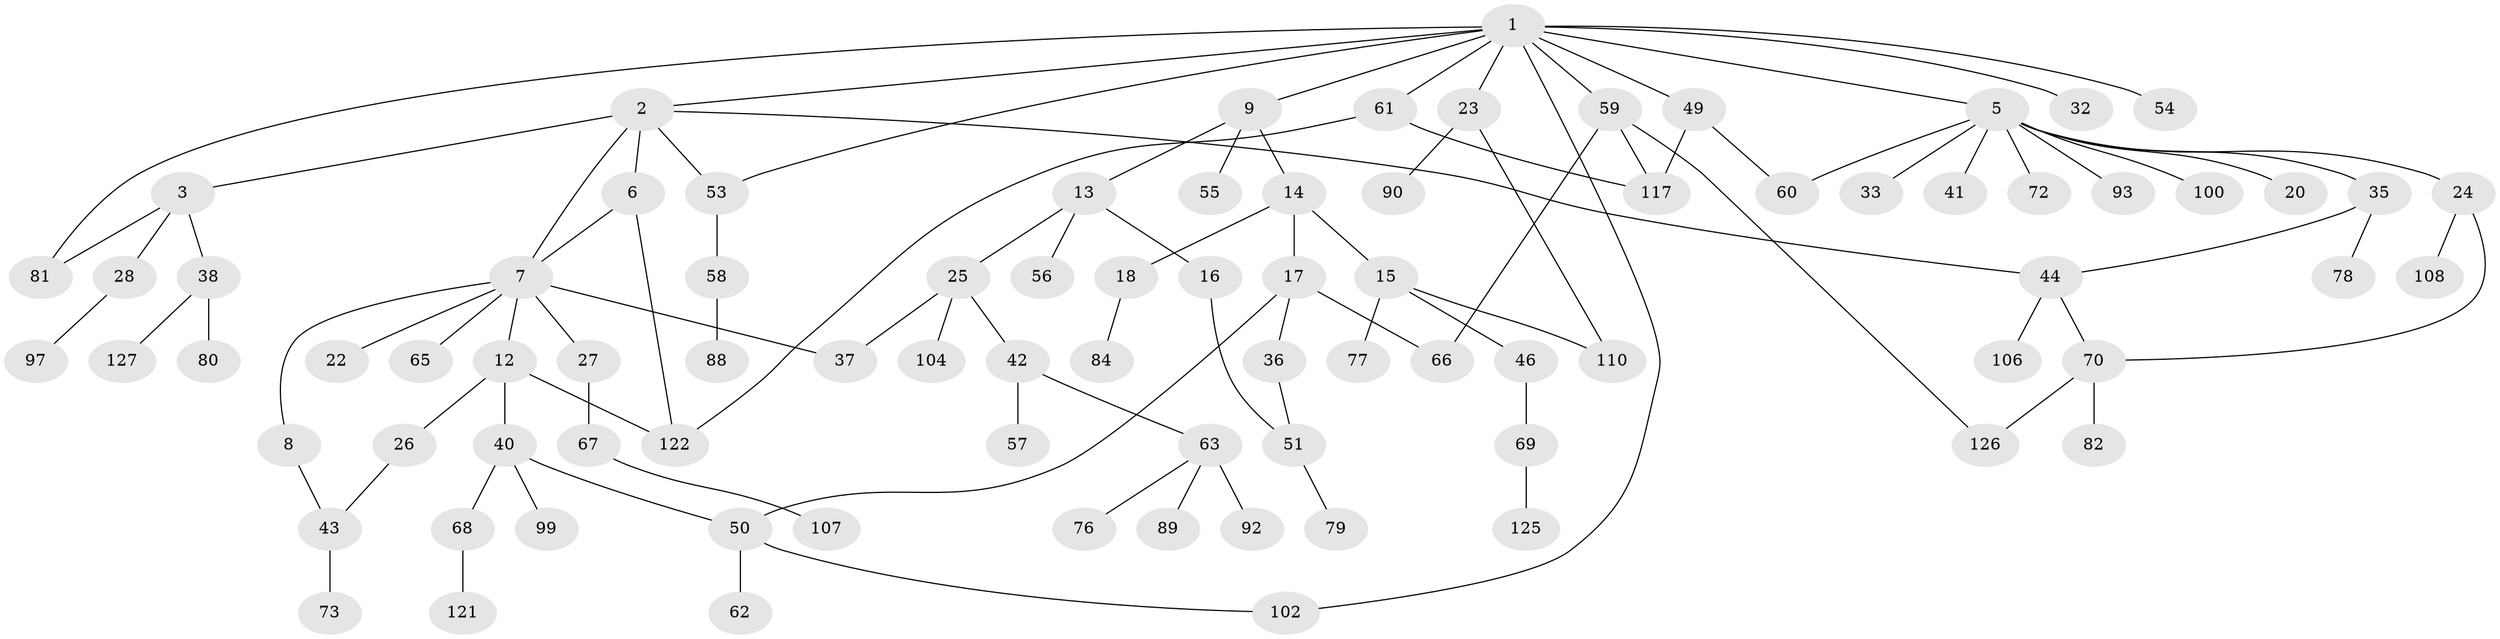 // Generated by graph-tools (version 1.1) at 2025/51/02/27/25 19:51:40]
// undirected, 85 vertices, 102 edges
graph export_dot {
graph [start="1"]
  node [color=gray90,style=filled];
  1 [super="+4"];
  2 [super="+31"];
  3 [super="+39"];
  5 [super="+11"];
  6 [super="+29"];
  7 [super="+101"];
  8 [super="+10"];
  9;
  12 [super="+64"];
  13 [super="+109"];
  14 [super="+19"];
  15 [super="+21"];
  16;
  17 [super="+47"];
  18 [super="+30"];
  20;
  22;
  23;
  24 [super="+48"];
  25 [super="+34"];
  26 [super="+45"];
  27;
  28;
  32;
  33 [super="+124"];
  35 [super="+96"];
  36;
  37 [super="+103"];
  38 [super="+94"];
  40 [super="+95"];
  41;
  42 [super="+118"];
  43 [super="+86"];
  44 [super="+87"];
  46;
  49 [super="+52"];
  50;
  51 [super="+119"];
  53 [super="+120"];
  54;
  55 [super="+91"];
  56;
  57;
  58;
  59 [super="+105"];
  60 [super="+83"];
  61 [super="+111"];
  62;
  63 [super="+71"];
  65 [super="+113"];
  66;
  67 [super="+74"];
  68 [super="+75"];
  69 [super="+85"];
  70;
  72;
  73;
  76;
  77;
  78 [super="+98"];
  79;
  80;
  81 [super="+116"];
  82;
  84 [super="+112"];
  88;
  89 [super="+123"];
  90;
  92;
  93;
  97;
  99;
  100;
  102;
  104;
  106;
  107;
  108 [super="+115"];
  110 [super="+114"];
  117;
  121;
  122;
  125;
  126;
  127;
  1 -- 2;
  1 -- 5;
  1 -- 23;
  1 -- 49;
  1 -- 53;
  1 -- 61;
  1 -- 32;
  1 -- 81;
  1 -- 102;
  1 -- 54;
  1 -- 9;
  1 -- 59;
  2 -- 3;
  2 -- 6;
  2 -- 7;
  2 -- 44;
  2 -- 53;
  3 -- 28;
  3 -- 38;
  3 -- 81;
  5 -- 20;
  5 -- 33;
  5 -- 72;
  5 -- 35;
  5 -- 100;
  5 -- 24;
  5 -- 41;
  5 -- 93;
  5 -- 60;
  6 -- 122;
  6 -- 7;
  7 -- 8;
  7 -- 12;
  7 -- 22;
  7 -- 27;
  7 -- 65;
  7 -- 37;
  8 -- 43;
  9 -- 13;
  9 -- 14;
  9 -- 55;
  12 -- 26;
  12 -- 40;
  12 -- 122;
  13 -- 16;
  13 -- 25;
  13 -- 56;
  14 -- 15;
  14 -- 17;
  14 -- 18;
  15 -- 77;
  15 -- 46;
  15 -- 110;
  16 -- 51;
  17 -- 36;
  17 -- 50;
  17 -- 66;
  18 -- 84;
  23 -- 90;
  23 -- 110;
  24 -- 108;
  24 -- 70;
  25 -- 37;
  25 -- 104;
  25 -- 42 [weight=2];
  26 -- 43;
  27 -- 67;
  28 -- 97;
  35 -- 78;
  35 -- 44;
  36 -- 51;
  38 -- 80;
  38 -- 127;
  40 -- 68;
  40 -- 50;
  40 -- 99;
  42 -- 57;
  42 -- 63;
  43 -- 73;
  44 -- 70;
  44 -- 106;
  46 -- 69;
  49 -- 117;
  49 -- 60;
  50 -- 62;
  50 -- 102;
  51 -- 79;
  53 -- 58;
  58 -- 88;
  59 -- 66;
  59 -- 117;
  59 -- 126;
  61 -- 117;
  61 -- 122;
  63 -- 76;
  63 -- 89;
  63 -- 92;
  67 -- 107;
  68 -- 121;
  69 -- 125;
  70 -- 82;
  70 -- 126;
}
